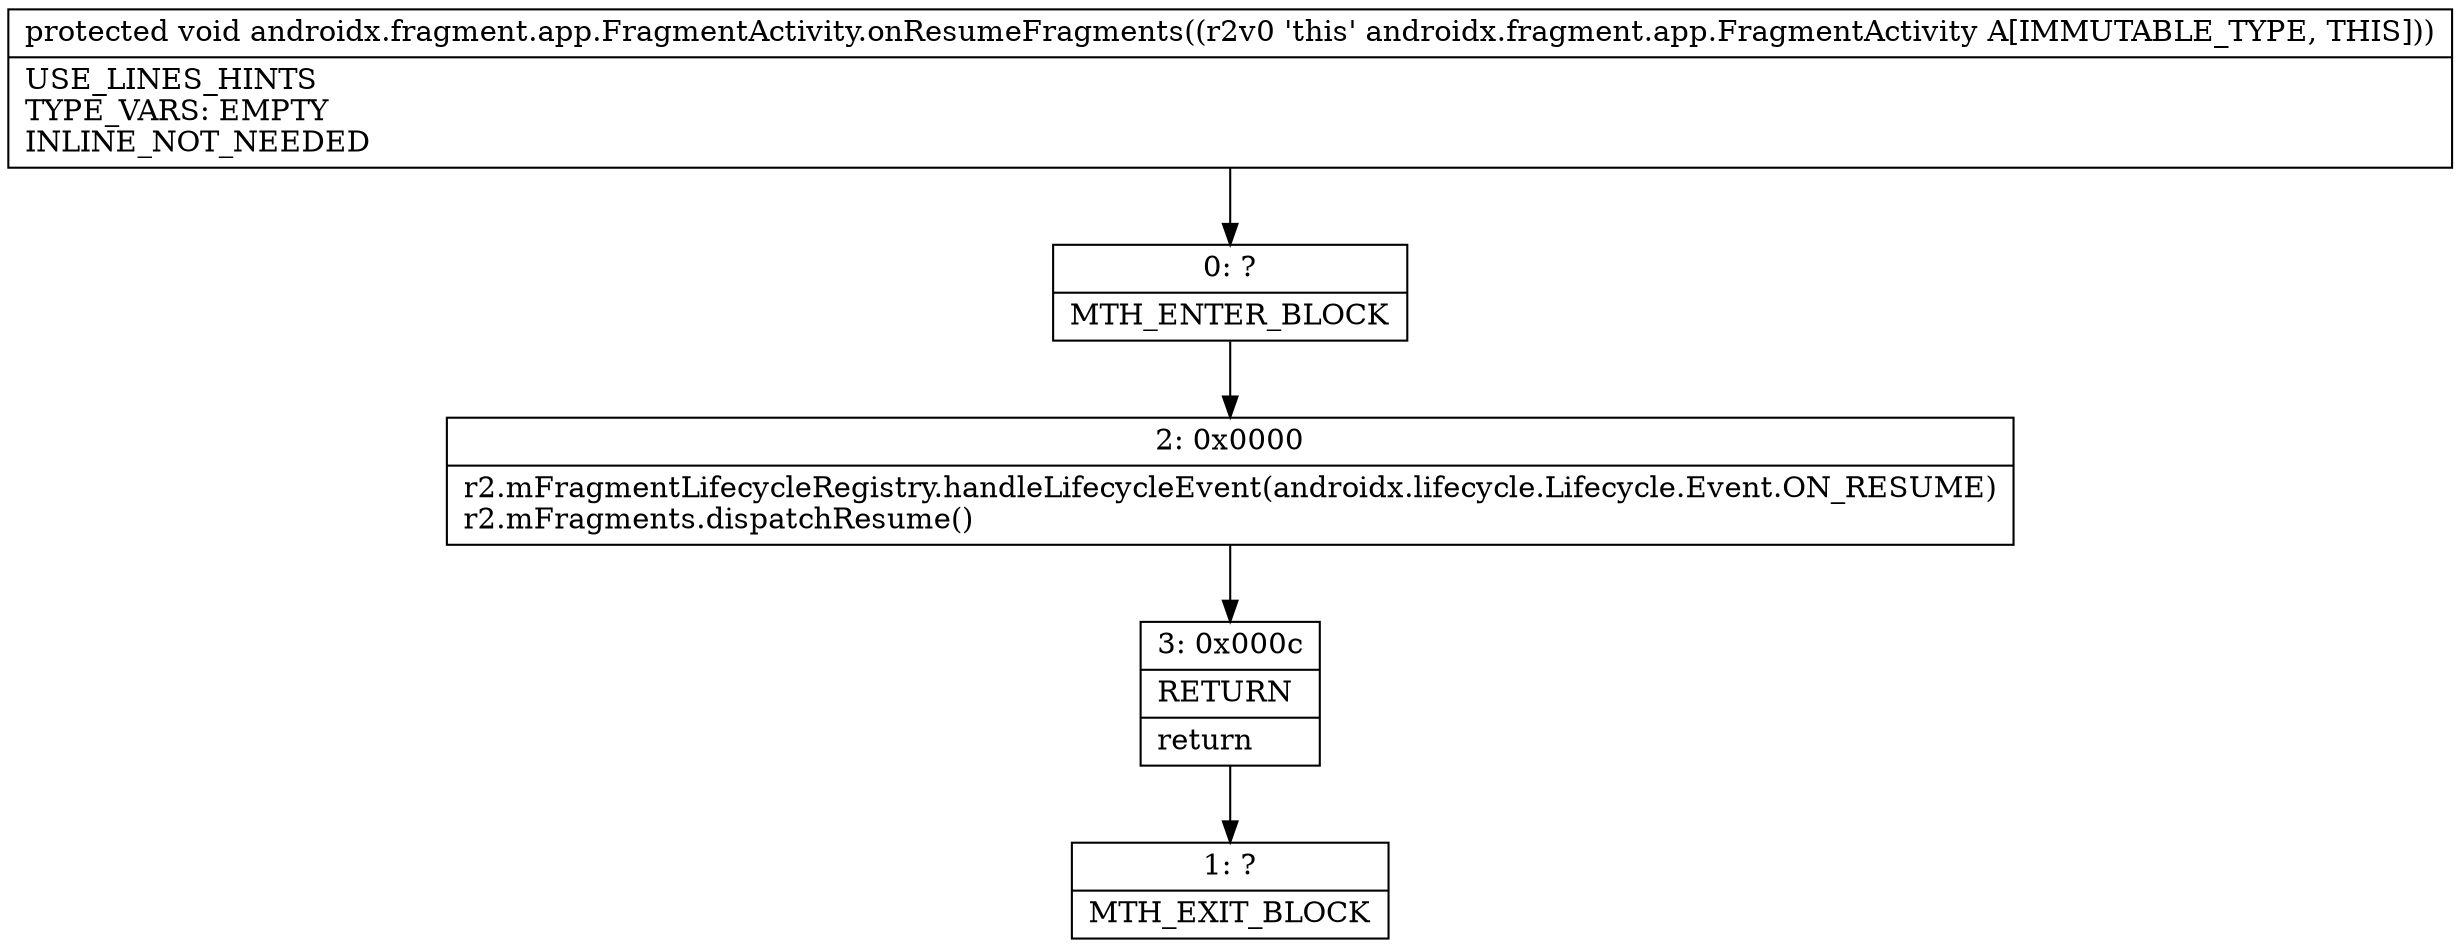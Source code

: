 digraph "CFG forandroidx.fragment.app.FragmentActivity.onResumeFragments()V" {
Node_0 [shape=record,label="{0\:\ ?|MTH_ENTER_BLOCK\l}"];
Node_2 [shape=record,label="{2\:\ 0x0000|r2.mFragmentLifecycleRegistry.handleLifecycleEvent(androidx.lifecycle.Lifecycle.Event.ON_RESUME)\lr2.mFragments.dispatchResume()\l}"];
Node_3 [shape=record,label="{3\:\ 0x000c|RETURN\l|return\l}"];
Node_1 [shape=record,label="{1\:\ ?|MTH_EXIT_BLOCK\l}"];
MethodNode[shape=record,label="{protected void androidx.fragment.app.FragmentActivity.onResumeFragments((r2v0 'this' androidx.fragment.app.FragmentActivity A[IMMUTABLE_TYPE, THIS]))  | USE_LINES_HINTS\lTYPE_VARS: EMPTY\lINLINE_NOT_NEEDED\l}"];
MethodNode -> Node_0;Node_0 -> Node_2;
Node_2 -> Node_3;
Node_3 -> Node_1;
}

